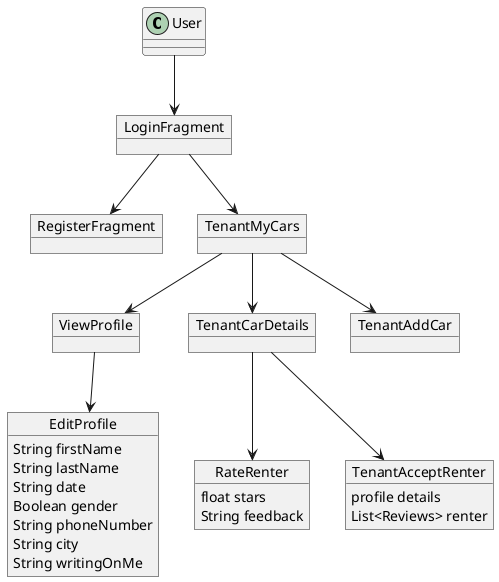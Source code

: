 @startuml
'https://plantuml.com/object-diagram

class User{
}

object LoginFragment
object RegisterFragment

object ViewProfile
object EditProfile{
String firstName
String lastName
String date
Boolean gender
String phoneNumber
String city
String writingOnMe
}


object RateRenter{
float stars
String feedback
}

object TenantMyCars

object TenantCarDetails
object TenantAddCar
object TenantAcceptRenter{
profile details
List<Reviews> renter
}

User --> LoginFragment
LoginFragment --> RegisterFragment
LoginFragment --> TenantMyCars
TenantMyCars --> TenantAddCar
TenantMyCars --> TenantCarDetails
TenantCarDetails --> TenantAcceptRenter

TenantCarDetails --> RateRenter

TenantMyCars --> ViewProfile
ViewProfile --> EditProfile

@enduml
